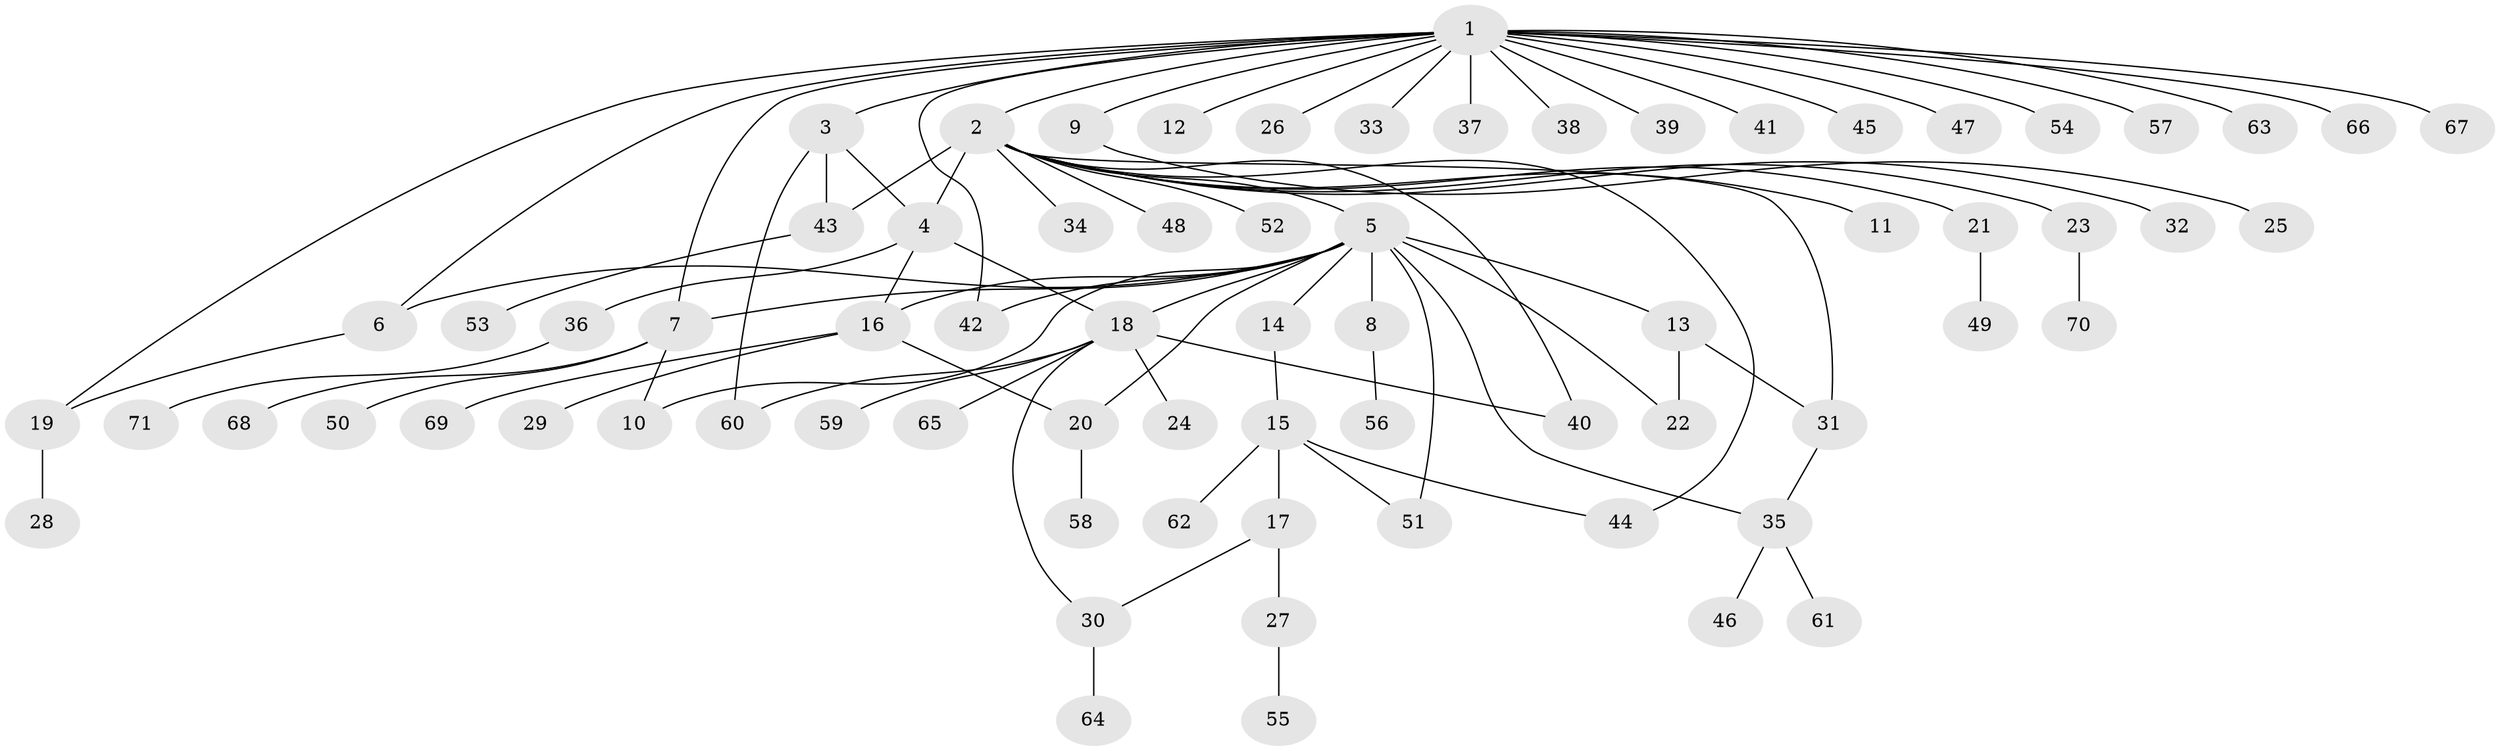 // original degree distribution, {22: 0.007042253521126761, 27: 0.007042253521126761, 5: 0.014084507042253521, 1: 0.5633802816901409, 25: 0.007042253521126761, 4: 0.04225352112676056, 6: 0.02112676056338028, 2: 0.21830985915492956, 3: 0.11267605633802817, 10: 0.007042253521126761}
// Generated by graph-tools (version 1.1) at 2025/35/03/09/25 02:35:16]
// undirected, 71 vertices, 88 edges
graph export_dot {
graph [start="1"]
  node [color=gray90,style=filled];
  1;
  2;
  3;
  4;
  5;
  6;
  7;
  8;
  9;
  10;
  11;
  12;
  13;
  14;
  15;
  16;
  17;
  18;
  19;
  20;
  21;
  22;
  23;
  24;
  25;
  26;
  27;
  28;
  29;
  30;
  31;
  32;
  33;
  34;
  35;
  36;
  37;
  38;
  39;
  40;
  41;
  42;
  43;
  44;
  45;
  46;
  47;
  48;
  49;
  50;
  51;
  52;
  53;
  54;
  55;
  56;
  57;
  58;
  59;
  60;
  61;
  62;
  63;
  64;
  65;
  66;
  67;
  68;
  69;
  70;
  71;
  1 -- 2 [weight=1.0];
  1 -- 3 [weight=1.0];
  1 -- 6 [weight=1.0];
  1 -- 7 [weight=1.0];
  1 -- 9 [weight=1.0];
  1 -- 12 [weight=1.0];
  1 -- 19 [weight=1.0];
  1 -- 26 [weight=1.0];
  1 -- 33 [weight=1.0];
  1 -- 37 [weight=1.0];
  1 -- 38 [weight=1.0];
  1 -- 39 [weight=1.0];
  1 -- 41 [weight=1.0];
  1 -- 42 [weight=1.0];
  1 -- 45 [weight=1.0];
  1 -- 47 [weight=1.0];
  1 -- 54 [weight=1.0];
  1 -- 57 [weight=1.0];
  1 -- 63 [weight=1.0];
  1 -- 66 [weight=1.0];
  1 -- 67 [weight=1.0];
  2 -- 4 [weight=12.0];
  2 -- 5 [weight=1.0];
  2 -- 11 [weight=1.0];
  2 -- 21 [weight=1.0];
  2 -- 23 [weight=1.0];
  2 -- 31 [weight=1.0];
  2 -- 32 [weight=1.0];
  2 -- 34 [weight=1.0];
  2 -- 40 [weight=1.0];
  2 -- 43 [weight=1.0];
  2 -- 44 [weight=1.0];
  2 -- 48 [weight=1.0];
  2 -- 52 [weight=1.0];
  3 -- 4 [weight=1.0];
  3 -- 43 [weight=1.0];
  3 -- 60 [weight=1.0];
  4 -- 16 [weight=1.0];
  4 -- 18 [weight=1.0];
  4 -- 36 [weight=1.0];
  5 -- 6 [weight=1.0];
  5 -- 7 [weight=1.0];
  5 -- 8 [weight=9.0];
  5 -- 10 [weight=2.0];
  5 -- 13 [weight=1.0];
  5 -- 14 [weight=1.0];
  5 -- 16 [weight=1.0];
  5 -- 18 [weight=1.0];
  5 -- 20 [weight=1.0];
  5 -- 22 [weight=1.0];
  5 -- 35 [weight=1.0];
  5 -- 42 [weight=1.0];
  5 -- 51 [weight=1.0];
  6 -- 19 [weight=1.0];
  7 -- 10 [weight=1.0];
  7 -- 50 [weight=1.0];
  7 -- 68 [weight=1.0];
  8 -- 56 [weight=1.0];
  9 -- 25 [weight=1.0];
  13 -- 22 [weight=1.0];
  13 -- 31 [weight=1.0];
  14 -- 15 [weight=1.0];
  15 -- 17 [weight=1.0];
  15 -- 44 [weight=1.0];
  15 -- 51 [weight=1.0];
  15 -- 62 [weight=1.0];
  16 -- 20 [weight=1.0];
  16 -- 29 [weight=1.0];
  16 -- 69 [weight=1.0];
  17 -- 27 [weight=1.0];
  17 -- 30 [weight=1.0];
  18 -- 24 [weight=1.0];
  18 -- 30 [weight=1.0];
  18 -- 40 [weight=1.0];
  18 -- 59 [weight=1.0];
  18 -- 60 [weight=1.0];
  18 -- 65 [weight=1.0];
  19 -- 28 [weight=1.0];
  20 -- 58 [weight=1.0];
  21 -- 49 [weight=1.0];
  23 -- 70 [weight=1.0];
  27 -- 55 [weight=1.0];
  30 -- 64 [weight=1.0];
  31 -- 35 [weight=1.0];
  35 -- 46 [weight=1.0];
  35 -- 61 [weight=1.0];
  36 -- 71 [weight=1.0];
  43 -- 53 [weight=1.0];
}
